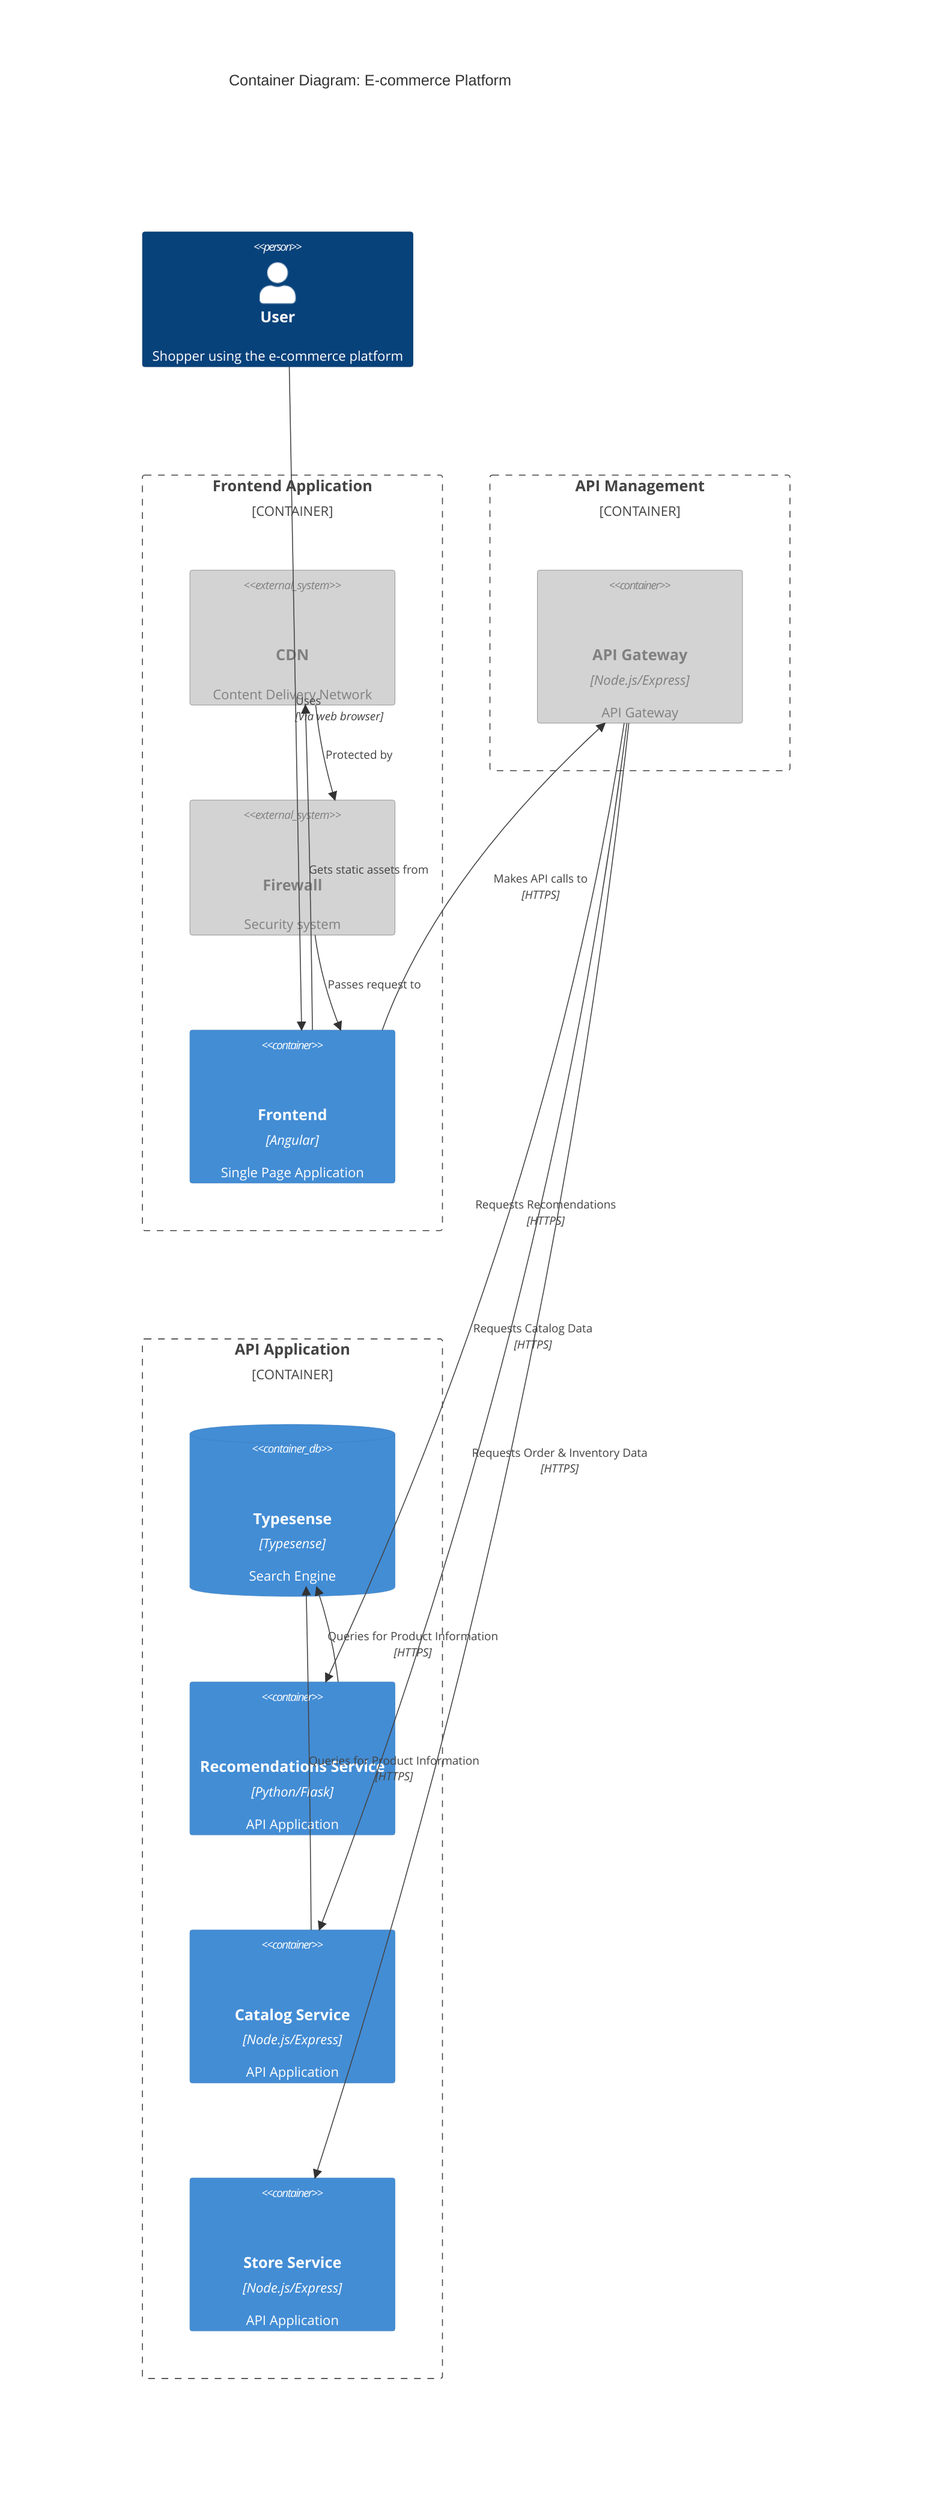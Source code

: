 C4Container
  title Container Diagram: E-commerce Platform

  Person(user, "User", "Shopper using the e-commerce platform")

  Container_Boundary(front, "Frontend Application") {
  System_Ext(cdn, "CDN", "Content Delivery Network", "Delivers static assets to users")
  System_Ext(firewall, "Firewall", "Security system", "Protects the application from external threats")
  Container(frontend, "Frontend", "Angular", "Single Page Application", "Delivers the static web application to the user's browser")
  }
  Container_Boundary(apim, "API Management") {
  Container(api_gateway, "API Gateway", "Node.js/Express", "API Gateway", "Routes request to backend")
  }
  Container_Boundary(api, "API Application") {
  ContainerDb(typesense, "Typesense", "Typesense", "Search Engine", "Stores product information for search")

  Container(recomendations_service, "Recomendations Service", "Python/Flask", "API Application", "Provides product recomendations")
  Container(catalog_service, "Catalog Service", "Node.js/Express", "API Application", "Manages product catalog")
  Container(store_service, "Store Service", "Node.js/Express", "API Application", "Manages inventory and orders")
  }

  Rel(user, frontend, "Uses", "Via web browser")
  Rel(frontend, cdn, "Gets static assets from")
  Rel(cdn, firewall, "Protected by")
  Rel(firewall, frontend, "Passes request to")
  Rel(frontend, api_gateway, "Makes API calls to", "HTTPS")
  Rel(api_gateway, recomendations_service, "Requests Recomendations", "HTTPS")
  Rel(api_gateway, catalog_service, "Requests Catalog Data", "HTTPS")
  Rel(api_gateway, store_service, "Requests Order & Inventory Data", "HTTPS")
  Rel(catalog_service, typesense, "Queries for Product Information", "HTTPS")
  Rel(recomendations_service, typesense, "Queries for Product Information", "HTTPS")

  UpdateRelStyle(cdn, user, $offsetY="-140")
  UpdateElementStyle(cdn, $fontColor="grey", $bgColor="lightgrey", $borderColor="grey")
  UpdateElementStyle(firewall, $fontColor="grey", $bgColor="lightgrey", $borderColor="grey")
  UpdateElementStyle(api_gateway, $fontColor="grey", $bgColor="lightgrey", $borderColor="grey")